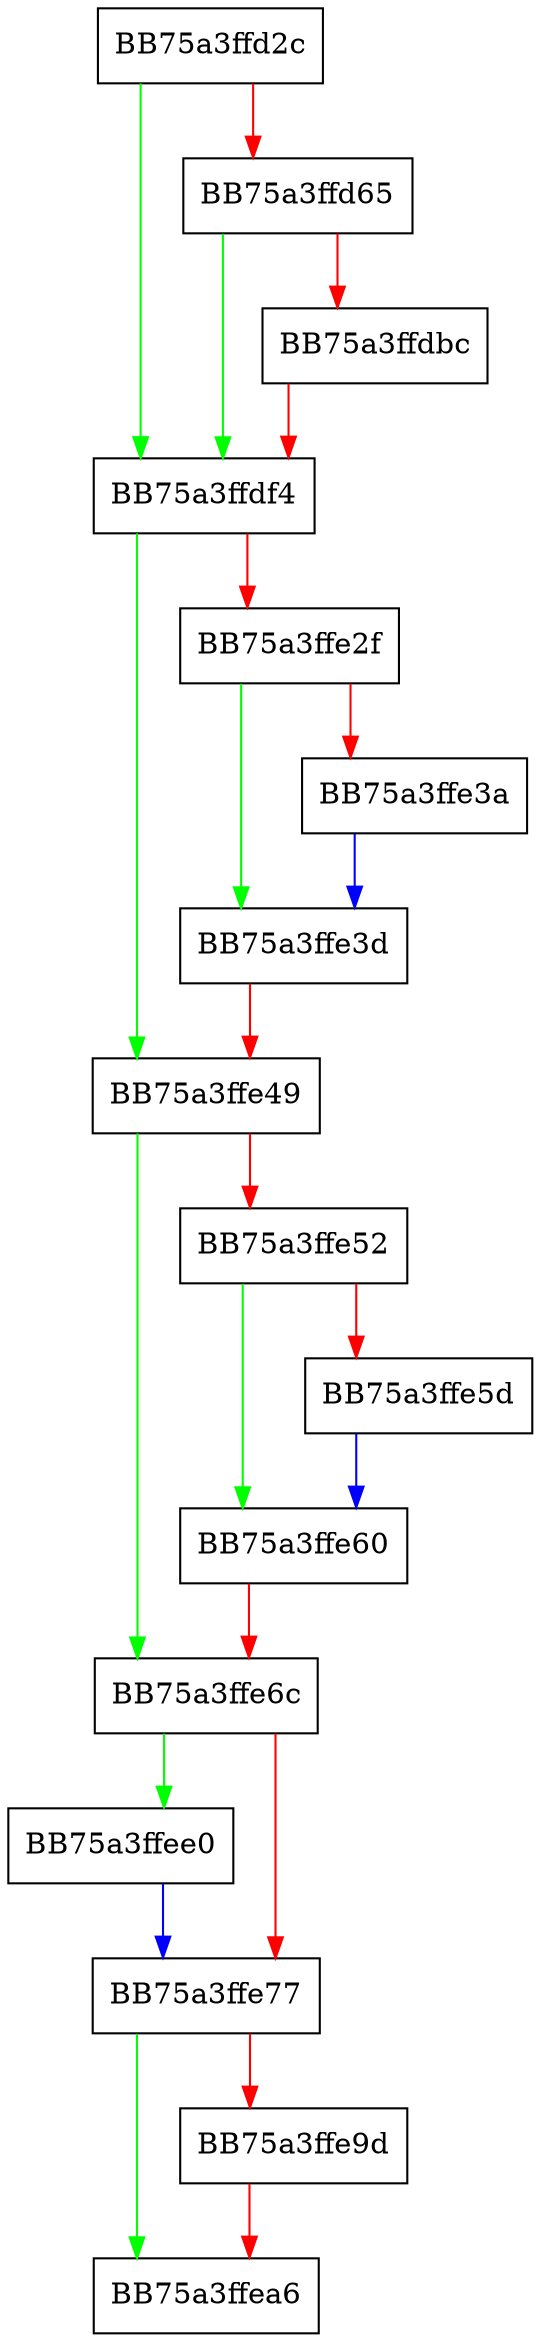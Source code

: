 digraph append_internal {
  node [shape="box"];
  graph [splines=ortho];
  BB75a3ffd2c -> BB75a3ffdf4 [color="green"];
  BB75a3ffd2c -> BB75a3ffd65 [color="red"];
  BB75a3ffd65 -> BB75a3ffdf4 [color="green"];
  BB75a3ffd65 -> BB75a3ffdbc [color="red"];
  BB75a3ffdbc -> BB75a3ffdf4 [color="red"];
  BB75a3ffdf4 -> BB75a3ffe49 [color="green"];
  BB75a3ffdf4 -> BB75a3ffe2f [color="red"];
  BB75a3ffe2f -> BB75a3ffe3d [color="green"];
  BB75a3ffe2f -> BB75a3ffe3a [color="red"];
  BB75a3ffe3a -> BB75a3ffe3d [color="blue"];
  BB75a3ffe3d -> BB75a3ffe49 [color="red"];
  BB75a3ffe49 -> BB75a3ffe6c [color="green"];
  BB75a3ffe49 -> BB75a3ffe52 [color="red"];
  BB75a3ffe52 -> BB75a3ffe60 [color="green"];
  BB75a3ffe52 -> BB75a3ffe5d [color="red"];
  BB75a3ffe5d -> BB75a3ffe60 [color="blue"];
  BB75a3ffe60 -> BB75a3ffe6c [color="red"];
  BB75a3ffe6c -> BB75a3ffee0 [color="green"];
  BB75a3ffe6c -> BB75a3ffe77 [color="red"];
  BB75a3ffe77 -> BB75a3ffea6 [color="green"];
  BB75a3ffe77 -> BB75a3ffe9d [color="red"];
  BB75a3ffe9d -> BB75a3ffea6 [color="red"];
  BB75a3ffee0 -> BB75a3ffe77 [color="blue"];
}